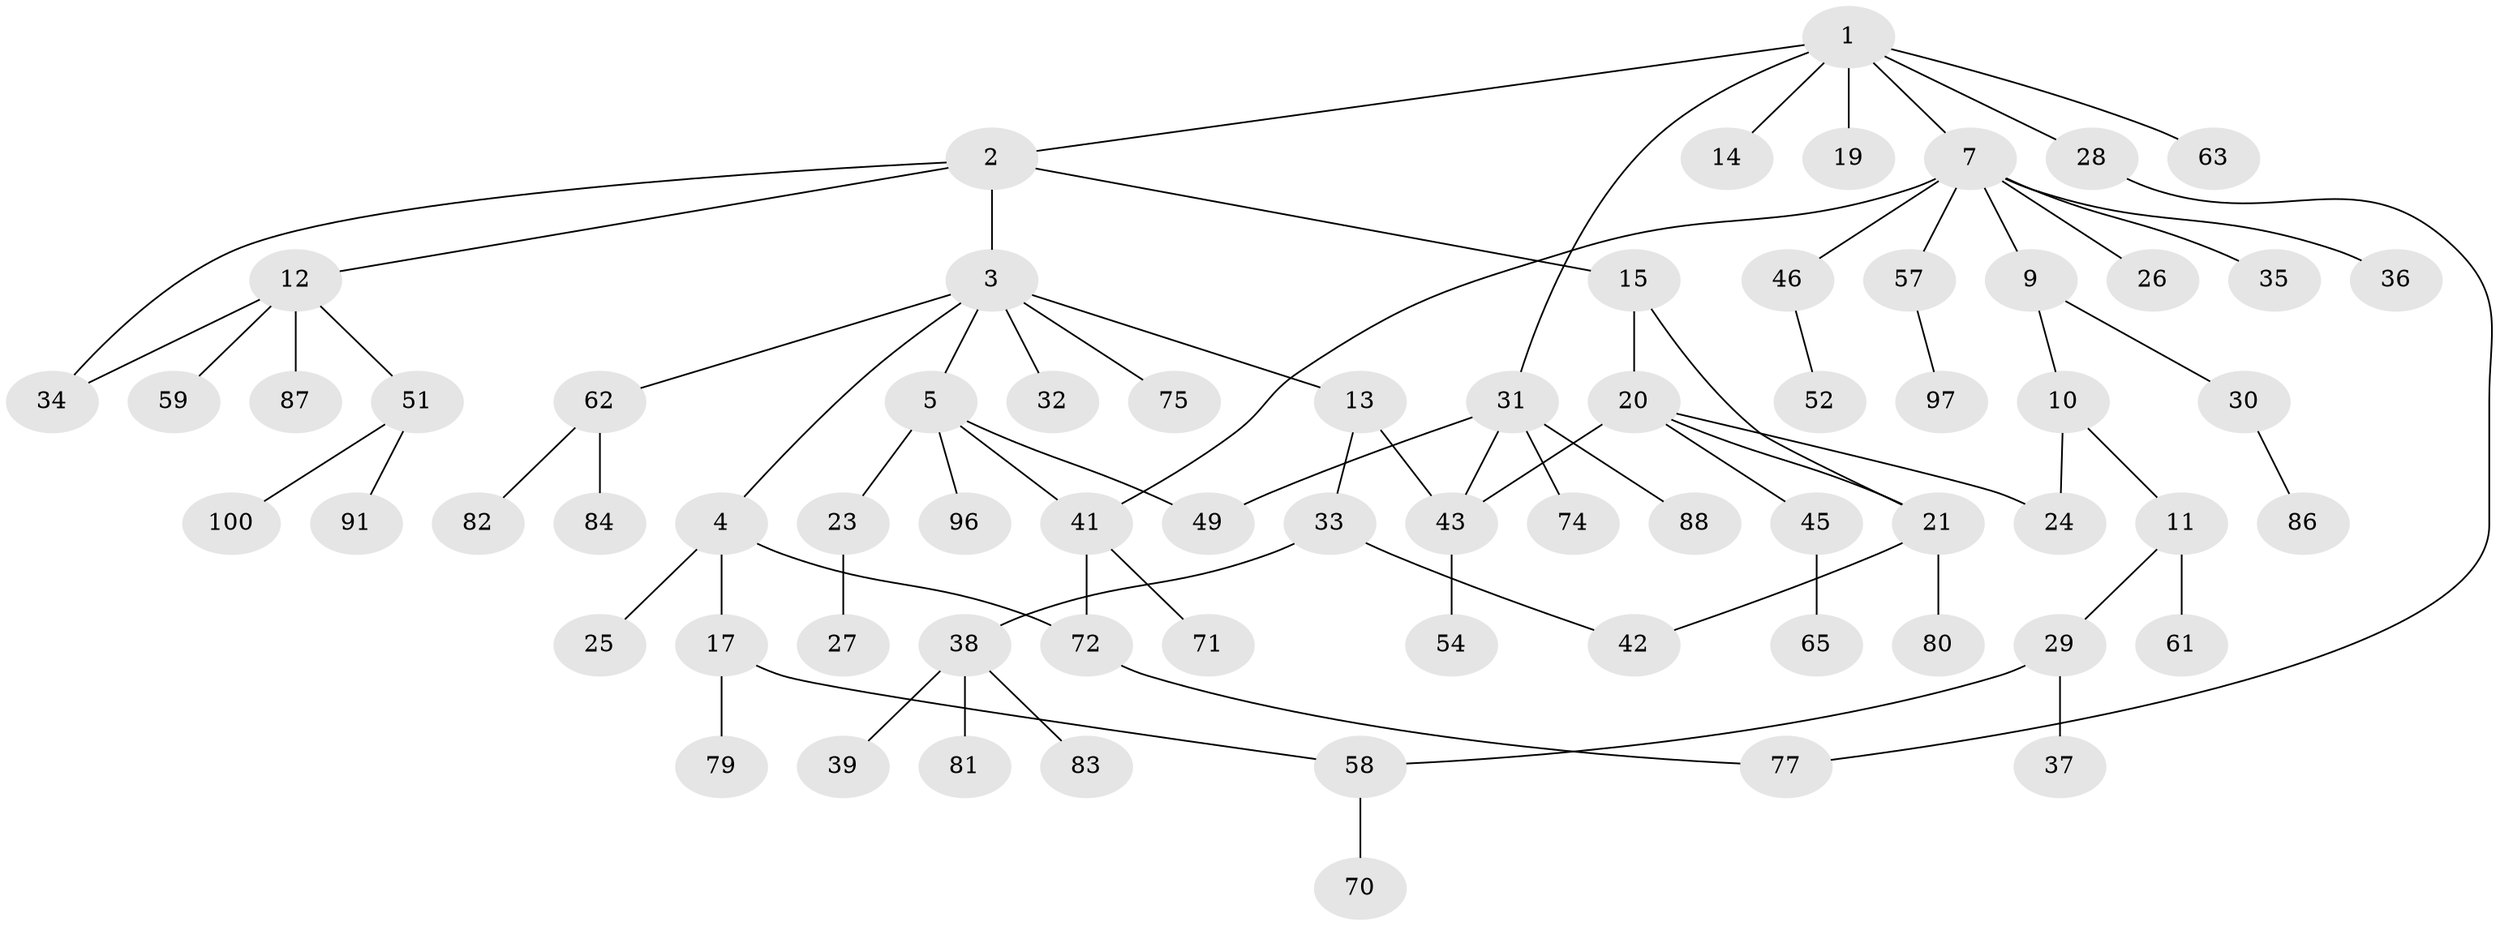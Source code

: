 // original degree distribution, {4: 0.06930693069306931, 5: 0.0594059405940594, 6: 0.009900990099009901, 7: 0.009900990099009901, 3: 0.2079207920792079, 1: 0.4158415841584158, 2: 0.22772277227722773}
// Generated by graph-tools (version 1.1) at 2025/10/02/27/25 16:10:55]
// undirected, 69 vertices, 79 edges
graph export_dot {
graph [start="1"]
  node [color=gray90,style=filled];
  1 [super="+6"];
  2 [super="+16"];
  3 [super="+53"];
  4 [super="+73"];
  5 [super="+85"];
  7 [super="+8"];
  9 [super="+40"];
  10 [super="+68"];
  11 [super="+18"];
  12 [super="+22"];
  13;
  14;
  15 [super="+50"];
  17;
  19;
  20 [super="+76"];
  21 [super="+48"];
  23 [super="+90"];
  24;
  25;
  26;
  27;
  28;
  29 [super="+47"];
  30 [super="+67"];
  31 [super="+44"];
  32;
  33 [super="+60"];
  34;
  35;
  36;
  37;
  38 [super="+89"];
  39;
  41 [super="+64"];
  42;
  43 [super="+93"];
  45 [super="+56"];
  46 [super="+95"];
  49 [super="+92"];
  51 [super="+55"];
  52;
  54;
  57;
  58 [super="+69"];
  59;
  61 [super="+94"];
  62 [super="+66"];
  63;
  65;
  70;
  71;
  72;
  74;
  75;
  77 [super="+78"];
  79;
  80;
  81 [super="+99"];
  82;
  83;
  84;
  86;
  87 [super="+101"];
  88 [super="+98"];
  91;
  96;
  97;
  100;
  1 -- 2;
  1 -- 19;
  1 -- 63;
  1 -- 7;
  1 -- 28;
  1 -- 14;
  1 -- 31;
  2 -- 3;
  2 -- 12;
  2 -- 15;
  2 -- 34;
  3 -- 4;
  3 -- 5;
  3 -- 13;
  3 -- 32;
  3 -- 75;
  3 -- 62;
  4 -- 17;
  4 -- 25;
  4 -- 72;
  5 -- 23;
  5 -- 49;
  5 -- 96;
  5 -- 41;
  7 -- 9;
  7 -- 26;
  7 -- 35;
  7 -- 41;
  7 -- 46;
  7 -- 57;
  7 -- 36;
  9 -- 10;
  9 -- 30;
  10 -- 11;
  10 -- 24;
  11 -- 61;
  11 -- 29;
  12 -- 34;
  12 -- 87;
  12 -- 51;
  12 -- 59;
  13 -- 33;
  13 -- 43;
  15 -- 20;
  15 -- 21;
  17 -- 79;
  17 -- 58;
  20 -- 21;
  20 -- 43;
  20 -- 45;
  20 -- 24;
  21 -- 42;
  21 -- 80;
  23 -- 27;
  28 -- 77;
  29 -- 37;
  29 -- 58;
  30 -- 86;
  31 -- 49;
  31 -- 88;
  31 -- 74;
  31 -- 43;
  33 -- 38;
  33 -- 42;
  38 -- 39;
  38 -- 81;
  38 -- 83;
  41 -- 71;
  41 -- 72;
  43 -- 54;
  45 -- 65;
  46 -- 52;
  51 -- 91;
  51 -- 100;
  57 -- 97;
  58 -- 70;
  62 -- 82;
  62 -- 84;
  72 -- 77;
}
